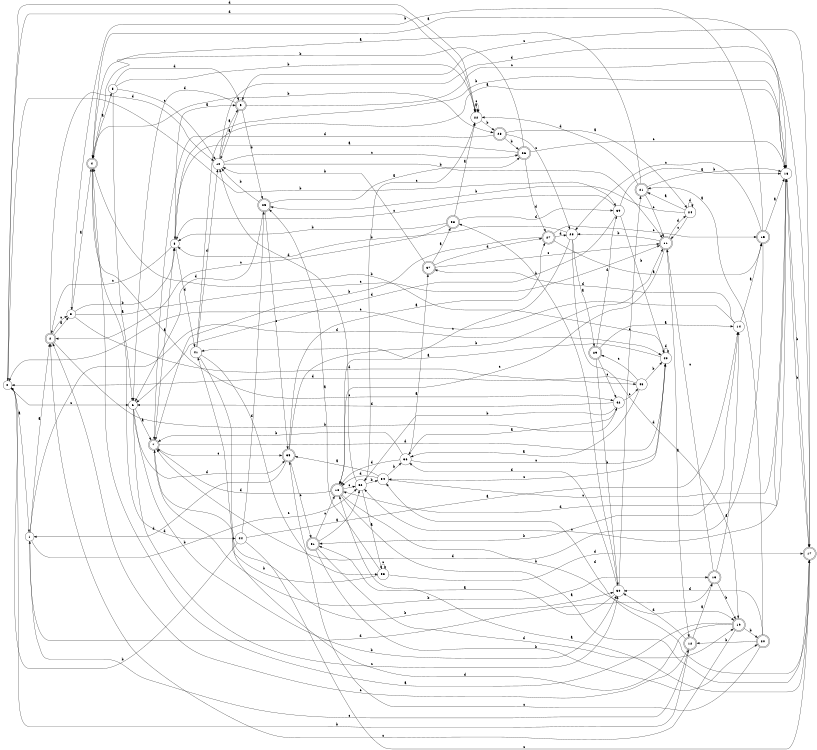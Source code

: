 digraph n36_6 {
__start0 [label="" shape="none"];

rankdir=LR;
size="8,5";

s0 [style="filled", color="black", fillcolor="white" shape="circle", label="0"];
s1 [style="filled", color="black", fillcolor="white" shape="circle", label="1"];
s2 [style="rounded,filled", color="black", fillcolor="white" shape="doublecircle", label="2"];
s3 [style="filled", color="black", fillcolor="white" shape="circle", label="3"];
s4 [style="rounded,filled", color="black", fillcolor="white" shape="doublecircle", label="4"];
s5 [style="filled", color="black", fillcolor="white" shape="circle", label="5"];
s6 [style="filled", color="black", fillcolor="white" shape="circle", label="6"];
s7 [style="rounded,filled", color="black", fillcolor="white" shape="doublecircle", label="7"];
s8 [style="filled", color="black", fillcolor="white" shape="circle", label="8"];
s9 [style="rounded,filled", color="black", fillcolor="white" shape="doublecircle", label="9"];
s10 [style="filled", color="black", fillcolor="white" shape="circle", label="10"];
s11 [style="rounded,filled", color="black", fillcolor="white" shape="doublecircle", label="11"];
s12 [style="rounded,filled", color="black", fillcolor="white" shape="doublecircle", label="12"];
s13 [style="rounded,filled", color="black", fillcolor="white" shape="doublecircle", label="13"];
s14 [style="filled", color="black", fillcolor="white" shape="circle", label="14"];
s15 [style="rounded,filled", color="black", fillcolor="white" shape="doublecircle", label="15"];
s16 [style="filled", color="black", fillcolor="white" shape="circle", label="16"];
s17 [style="rounded,filled", color="black", fillcolor="white" shape="doublecircle", label="17"];
s18 [style="rounded,filled", color="black", fillcolor="white" shape="doublecircle", label="18"];
s19 [style="rounded,filled", color="black", fillcolor="white" shape="doublecircle", label="19"];
s20 [style="rounded,filled", color="black", fillcolor="white" shape="doublecircle", label="20"];
s21 [style="rounded,filled", color="black", fillcolor="white" shape="doublecircle", label="21"];
s22 [style="filled", color="black", fillcolor="white" shape="circle", label="22"];
s23 [style="rounded,filled", color="black", fillcolor="white" shape="doublecircle", label="23"];
s24 [style="filled", color="black", fillcolor="white" shape="circle", label="24"];
s25 [style="rounded,filled", color="black", fillcolor="white" shape="doublecircle", label="25"];
s26 [style="rounded,filled", color="black", fillcolor="white" shape="doublecircle", label="26"];
s27 [style="rounded,filled", color="black", fillcolor="white" shape="doublecircle", label="27"];
s28 [style="filled", color="black", fillcolor="white" shape="circle", label="28"];
s29 [style="rounded,filled", color="black", fillcolor="white" shape="doublecircle", label="29"];
s30 [style="filled", color="black", fillcolor="white" shape="circle", label="30"];
s31 [style="rounded,filled", color="black", fillcolor="white" shape="doublecircle", label="31"];
s32 [style="filled", color="black", fillcolor="white" shape="circle", label="32"];
s33 [style="filled", color="black", fillcolor="white" shape="circle", label="33"];
s34 [style="filled", color="black", fillcolor="white" shape="circle", label="34"];
s35 [style="rounded,filled", color="black", fillcolor="white" shape="doublecircle", label="35"];
s36 [style="filled", color="black", fillcolor="white" shape="circle", label="36"];
s37 [style="rounded,filled", color="black", fillcolor="white" shape="doublecircle", label="37"];
s38 [style="rounded,filled", color="black", fillcolor="white" shape="doublecircle", label="38"];
s39 [style="filled", color="black", fillcolor="white" shape="circle", label="39"];
s40 [style="filled", color="black", fillcolor="white" shape="circle", label="40"];
s41 [style="filled", color="black", fillcolor="white" shape="circle", label="41"];
s42 [style="filled", color="black", fillcolor="white" shape="circle", label="42"];
s43 [style="filled", color="black", fillcolor="white" shape="circle", label="43"];
s44 [style="filled", color="black", fillcolor="white" shape="circle", label="44"];
s0 -> s1 [label="a"];
s0 -> s39 [label="b"];
s0 -> s6 [label="c"];
s0 -> s22 [label="d"];
s1 -> s2 [label="a"];
s1 -> s32 [label="b"];
s1 -> s12 [label="c"];
s1 -> s40 [label="d"];
s2 -> s3 [label="a"];
s2 -> s42 [label="b"];
s2 -> s3 [label="c"];
s2 -> s10 [label="d"];
s3 -> s4 [label="a"];
s3 -> s8 [label="b"];
s3 -> s11 [label="c"];
s3 -> s43 [label="d"];
s4 -> s5 [label="a"];
s4 -> s23 [label="b"];
s4 -> s42 [label="c"];
s4 -> s44 [label="d"];
s5 -> s6 [label="a"];
s5 -> s22 [label="b"];
s5 -> s10 [label="c"];
s5 -> s9 [label="d"];
s6 -> s7 [label="a"];
s6 -> s30 [label="b"];
s6 -> s30 [label="c"];
s6 -> s35 [label="d"];
s7 -> s8 [label="a"];
s7 -> s13 [label="b"];
s7 -> s35 [label="c"];
s7 -> s40 [label="d"];
s8 -> s9 [label="a"];
s8 -> s16 [label="b"];
s8 -> s2 [label="c"];
s8 -> s41 [label="d"];
s9 -> s10 [label="a"];
s9 -> s25 [label="b"];
s9 -> s16 [label="c"];
s9 -> s6 [label="d"];
s10 -> s9 [label="a"];
s10 -> s11 [label="b"];
s10 -> s26 [label="c"];
s10 -> s17 [label="d"];
s11 -> s12 [label="a"];
s11 -> s28 [label="b"];
s11 -> s18 [label="c"];
s11 -> s24 [label="d"];
s12 -> s13 [label="a"];
s12 -> s0 [label="b"];
s12 -> s2 [label="c"];
s12 -> s30 [label="d"];
s13 -> s14 [label="a"];
s13 -> s19 [label="b"];
s13 -> s11 [label="c"];
s13 -> s1 [label="d"];
s14 -> s15 [label="a"];
s14 -> s31 [label="b"];
s14 -> s0 [label="c"];
s14 -> s37 [label="d"];
s15 -> s16 [label="a"];
s15 -> s3 [label="b"];
s15 -> s28 [label="c"];
s15 -> s7 [label="d"];
s16 -> s4 [label="a"];
s16 -> s17 [label="b"];
s16 -> s32 [label="c"];
s16 -> s18 [label="d"];
s17 -> s18 [label="a"];
s17 -> s16 [label="b"];
s17 -> s9 [label="c"];
s17 -> s34 [label="d"];
s18 -> s17 [label="a"];
s18 -> s19 [label="b"];
s18 -> s32 [label="c"];
s18 -> s7 [label="d"];
s19 -> s4 [label="a"];
s19 -> s20 [label="b"];
s19 -> s2 [label="c"];
s19 -> s41 [label="d"];
s20 -> s21 [label="a"];
s20 -> s12 [label="b"];
s20 -> s35 [label="c"];
s20 -> s30 [label="d"];
s21 -> s4 [label="a"];
s21 -> s16 [label="b"];
s21 -> s11 [label="c"];
s21 -> s22 [label="d"];
s22 -> s22 [label="a"];
s22 -> s23 [label="b"];
s22 -> s22 [label="c"];
s22 -> s0 [label="d"];
s23 -> s24 [label="a"];
s23 -> s26 [label="b"];
s23 -> s28 [label="c"];
s23 -> s7 [label="d"];
s24 -> s21 [label="a"];
s24 -> s25 [label="b"];
s24 -> s11 [label="c"];
s24 -> s24 [label="d"];
s25 -> s26 [label="a"];
s25 -> s10 [label="b"];
s25 -> s35 [label="c"];
s25 -> s6 [label="d"];
s26 -> s8 [label="a"];
s26 -> s4 [label="b"];
s26 -> s16 [label="c"];
s26 -> s27 [label="d"];
s27 -> s15 [label="a"];
s27 -> s7 [label="b"];
s27 -> s15 [label="c"];
s27 -> s28 [label="d"];
s28 -> s29 [label="a"];
s28 -> s8 [label="b"];
s28 -> s18 [label="c"];
s28 -> s19 [label="d"];
s29 -> s14 [label="a"];
s29 -> s30 [label="b"];
s29 -> s42 [label="c"];
s29 -> s39 [label="d"];
s30 -> s31 [label="a"];
s30 -> s38 [label="b"];
s30 -> s21 [label="c"];
s30 -> s36 [label="d"];
s31 -> s32 [label="a"];
s31 -> s20 [label="b"];
s31 -> s18 [label="c"];
s31 -> s19 [label="d"];
s32 -> s33 [label="a"];
s32 -> s34 [label="b"];
s32 -> s22 [label="c"];
s32 -> s10 [label="d"];
s33 -> s25 [label="a"];
s33 -> s7 [label="b"];
s33 -> s33 [label="c"];
s33 -> s17 [label="d"];
s34 -> s35 [label="a"];
s34 -> s36 [label="b"];
s34 -> s16 [label="c"];
s34 -> s18 [label="d"];
s35 -> s27 [label="a"];
s35 -> s11 [label="b"];
s35 -> s31 [label="c"];
s35 -> s1 [label="d"];
s36 -> s37 [label="a"];
s36 -> s7 [label="b"];
s36 -> s40 [label="c"];
s36 -> s18 [label="d"];
s37 -> s38 [label="a"];
s37 -> s10 [label="b"];
s37 -> s11 [label="c"];
s37 -> s27 [label="d"];
s38 -> s22 [label="a"];
s38 -> s8 [label="b"];
s38 -> s2 [label="c"];
s38 -> s39 [label="d"];
s39 -> s16 [label="a"];
s39 -> s40 [label="b"];
s39 -> s8 [label="c"];
s39 -> s6 [label="d"];
s40 -> s41 [label="a"];
s40 -> s4 [label="b"];
s40 -> s34 [label="c"];
s40 -> s40 [label="d"];
s41 -> s16 [label="a"];
s41 -> s30 [label="b"];
s41 -> s33 [label="c"];
s41 -> s10 [label="d"];
s42 -> s36 [label="a"];
s42 -> s32 [label="b"];
s42 -> s43 [label="c"];
s42 -> s6 [label="d"];
s43 -> s36 [label="a"];
s43 -> s40 [label="b"];
s43 -> s29 [label="c"];
s43 -> s0 [label="d"];
s44 -> s14 [label="a"];
s44 -> s0 [label="b"];
s44 -> s17 [label="c"];
s44 -> s25 [label="d"];

}